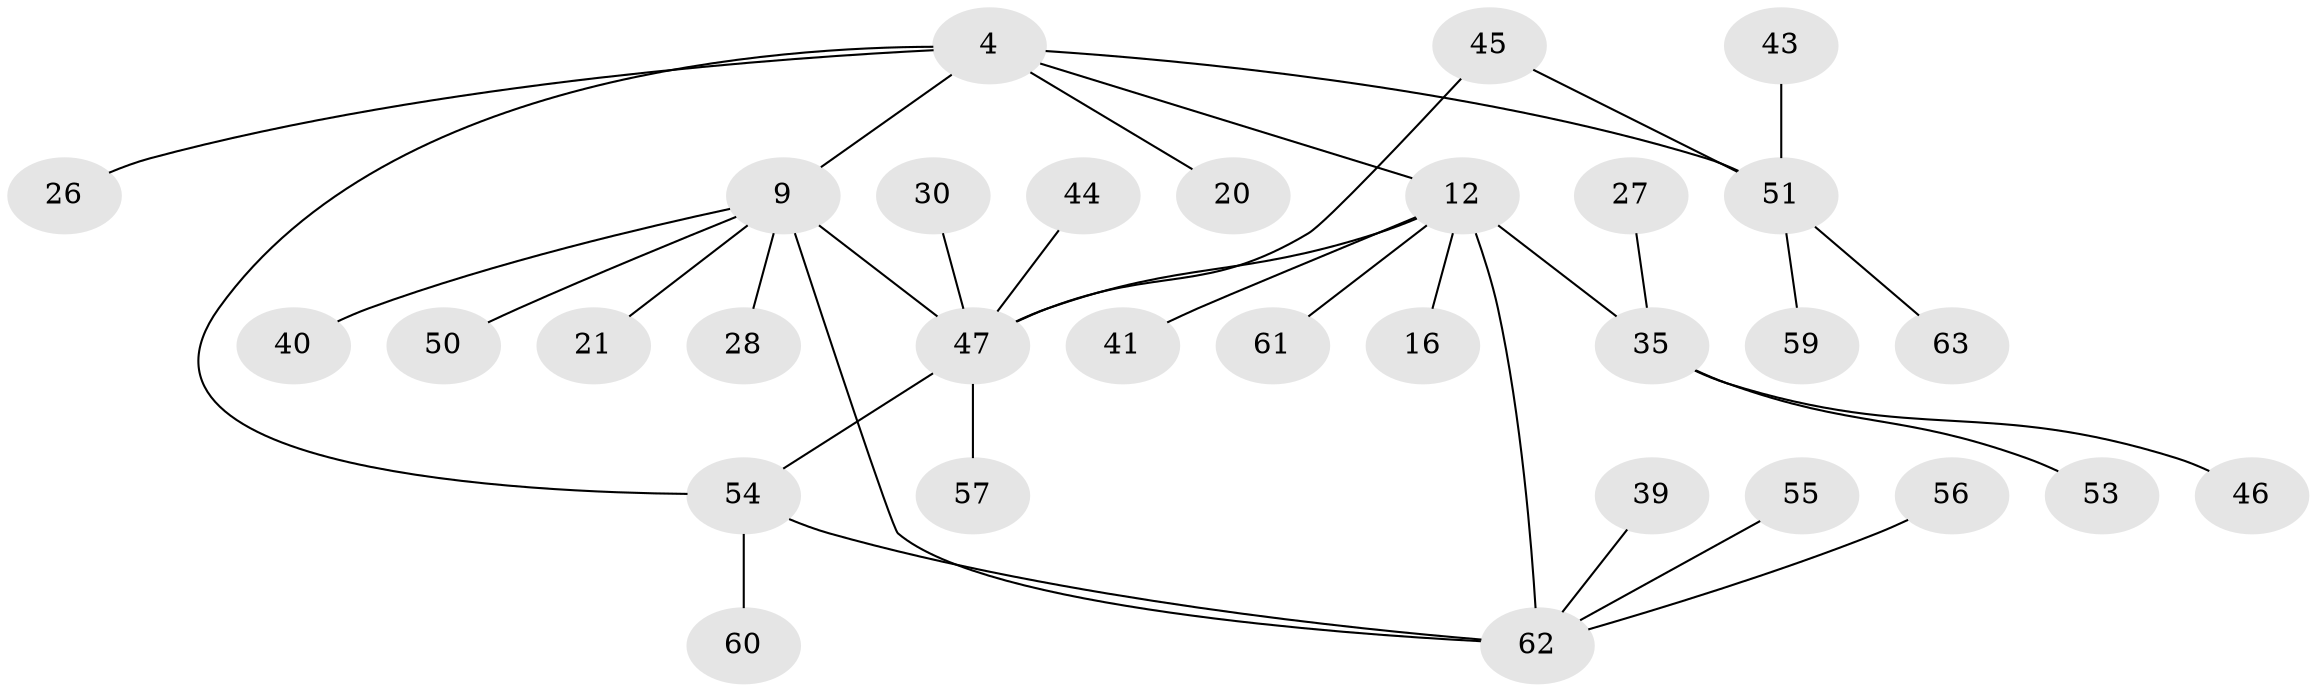// original degree distribution, {5: 0.06349206349206349, 6: 0.07936507936507936, 4: 0.031746031746031744, 8: 0.031746031746031744, 3: 0.1111111111111111, 7: 0.015873015873015872, 1: 0.5396825396825397, 2: 0.12698412698412698}
// Generated by graph-tools (version 1.1) at 2025/54/03/09/25 04:54:46]
// undirected, 31 vertices, 35 edges
graph export_dot {
graph [start="1"]
  node [color=gray90,style=filled];
  4 [super="+2"];
  9 [super="+8+3"];
  12 [super="+11"];
  16;
  20;
  21;
  26;
  27;
  28;
  30;
  35 [super="+10+25"];
  39 [super="+24+29"];
  40;
  41 [super="+34"];
  43;
  44;
  45 [super="+17"];
  46;
  47 [super="+33+14"];
  50 [super="+18"];
  51 [super="+6+42"];
  53;
  54 [super="+38"];
  55 [super="+52"];
  56;
  57;
  59 [super="+19+37"];
  60;
  61 [super="+58"];
  62 [super="+48+7"];
  63;
  4 -- 9 [weight=3];
  4 -- 12 [weight=2];
  4 -- 20;
  4 -- 26;
  4 -- 51 [weight=2];
  4 -- 54;
  9 -- 47 [weight=2];
  9 -- 40;
  9 -- 21;
  9 -- 28;
  9 -- 50;
  9 -- 62 [weight=2];
  12 -- 16;
  12 -- 62 [weight=2];
  12 -- 47;
  12 -- 41;
  12 -- 61;
  12 -- 35 [weight=2];
  27 -- 35;
  30 -- 47;
  35 -- 53;
  35 -- 46;
  39 -- 62;
  43 -- 51;
  44 -- 47;
  45 -- 47;
  45 -- 51;
  47 -- 57;
  47 -- 54 [weight=2];
  51 -- 59;
  51 -- 63;
  54 -- 60;
  54 -- 62;
  55 -- 62;
  56 -- 62;
}
